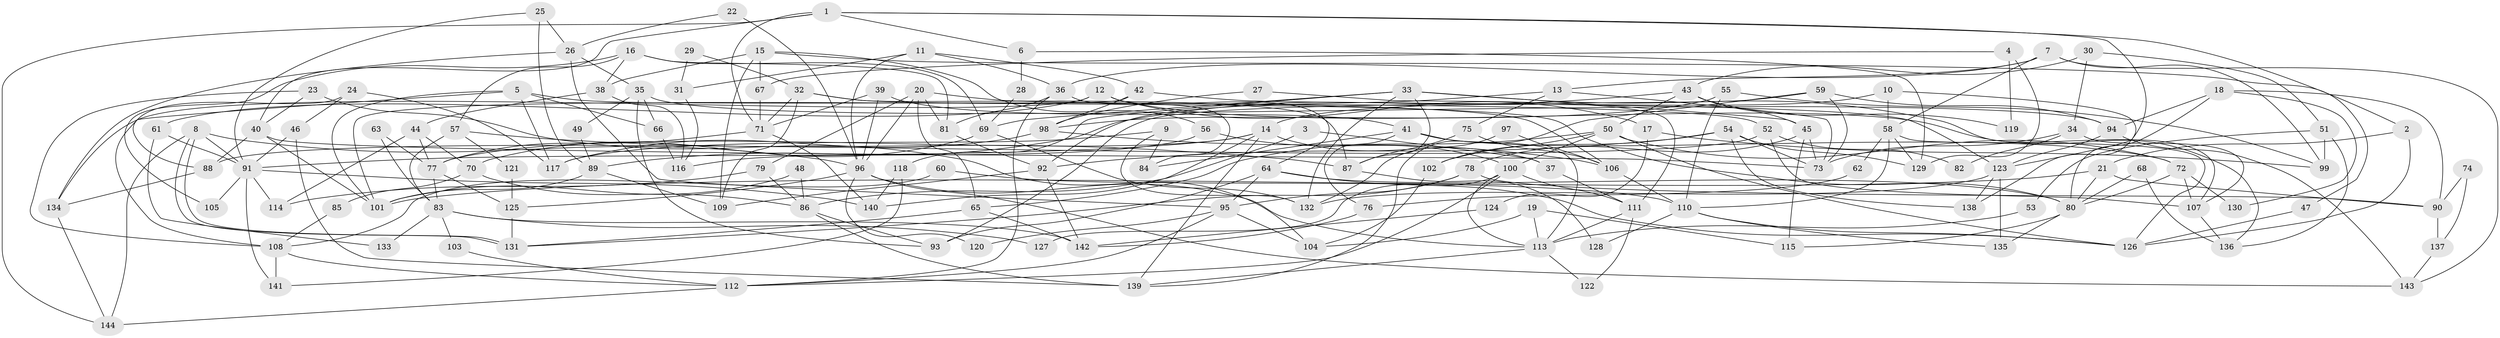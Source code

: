 // coarse degree distribution, {7: 0.0707070707070707, 3: 0.1717171717171717, 2: 0.16161616161616163, 4: 0.13131313131313133, 5: 0.1919191919191919, 6: 0.13131313131313133, 9: 0.04040404040404041, 8: 0.08080808080808081, 11: 0.010101010101010102, 10: 0.010101010101010102}
// Generated by graph-tools (version 1.1) at 2025/41/03/06/25 10:41:53]
// undirected, 144 vertices, 288 edges
graph export_dot {
graph [start="1"]
  node [color=gray90,style=filled];
  1;
  2;
  3;
  4;
  5;
  6;
  7;
  8;
  9;
  10;
  11;
  12;
  13;
  14;
  15;
  16;
  17;
  18;
  19;
  20;
  21;
  22;
  23;
  24;
  25;
  26;
  27;
  28;
  29;
  30;
  31;
  32;
  33;
  34;
  35;
  36;
  37;
  38;
  39;
  40;
  41;
  42;
  43;
  44;
  45;
  46;
  47;
  48;
  49;
  50;
  51;
  52;
  53;
  54;
  55;
  56;
  57;
  58;
  59;
  60;
  61;
  62;
  63;
  64;
  65;
  66;
  67;
  68;
  69;
  70;
  71;
  72;
  73;
  74;
  75;
  76;
  77;
  78;
  79;
  80;
  81;
  82;
  83;
  84;
  85;
  86;
  87;
  88;
  89;
  90;
  91;
  92;
  93;
  94;
  95;
  96;
  97;
  98;
  99;
  100;
  101;
  102;
  103;
  104;
  105;
  106;
  107;
  108;
  109;
  110;
  111;
  112;
  113;
  114;
  115;
  116;
  117;
  118;
  119;
  120;
  121;
  122;
  123;
  124;
  125;
  126;
  127;
  128;
  129;
  130;
  131;
  132;
  133;
  134;
  135;
  136;
  137;
  138;
  139;
  140;
  141;
  142;
  143;
  144;
  1 -- 144;
  1 -- 71;
  1 -- 2;
  1 -- 6;
  1 -- 40;
  1 -- 123;
  2 -- 126;
  2 -- 21;
  3 -- 37;
  3 -- 86;
  4 -- 129;
  4 -- 67;
  4 -- 119;
  5 -- 117;
  5 -- 106;
  5 -- 66;
  5 -- 101;
  5 -- 108;
  6 -- 129;
  6 -- 28;
  7 -- 58;
  7 -- 13;
  7 -- 36;
  7 -- 99;
  7 -- 143;
  8 -- 96;
  8 -- 131;
  8 -- 131;
  8 -- 91;
  8 -- 144;
  9 -- 132;
  9 -- 117;
  9 -- 84;
  10 -- 58;
  10 -- 14;
  10 -- 138;
  11 -- 36;
  11 -- 96;
  11 -- 31;
  11 -- 42;
  12 -- 64;
  12 -- 134;
  12 -- 17;
  12 -- 61;
  12 -- 136;
  13 -- 92;
  13 -- 75;
  13 -- 73;
  14 -- 91;
  14 -- 140;
  14 -- 37;
  14 -- 77;
  14 -- 139;
  15 -- 38;
  15 -- 109;
  15 -- 47;
  15 -- 56;
  15 -- 67;
  16 -- 57;
  16 -- 81;
  16 -- 38;
  16 -- 69;
  16 -- 105;
  17 -- 99;
  17 -- 124;
  18 -- 90;
  18 -- 94;
  18 -- 80;
  18 -- 130;
  19 -- 113;
  19 -- 104;
  19 -- 115;
  20 -- 52;
  20 -- 96;
  20 -- 65;
  20 -- 79;
  20 -- 81;
  21 -- 101;
  21 -- 80;
  21 -- 90;
  22 -- 96;
  22 -- 26;
  23 -- 40;
  23 -- 108;
  23 -- 104;
  24 -- 88;
  24 -- 46;
  24 -- 117;
  25 -- 91;
  25 -- 89;
  25 -- 26;
  26 -- 95;
  26 -- 35;
  26 -- 134;
  27 -- 111;
  27 -- 98;
  28 -- 69;
  29 -- 32;
  29 -- 31;
  30 -- 34;
  30 -- 43;
  30 -- 51;
  31 -- 116;
  32 -- 109;
  32 -- 80;
  32 -- 71;
  32 -- 87;
  33 -- 45;
  33 -- 69;
  33 -- 87;
  33 -- 107;
  33 -- 118;
  33 -- 132;
  34 -- 73;
  34 -- 107;
  34 -- 82;
  35 -- 94;
  35 -- 49;
  35 -- 66;
  35 -- 93;
  36 -- 84;
  36 -- 81;
  36 -- 112;
  37 -- 111;
  38 -- 116;
  38 -- 44;
  39 -- 41;
  39 -- 71;
  39 -- 96;
  40 -- 101;
  40 -- 73;
  40 -- 88;
  41 -- 72;
  41 -- 113;
  41 -- 76;
  41 -- 84;
  42 -- 123;
  42 -- 98;
  42 -- 101;
  43 -- 45;
  43 -- 50;
  43 -- 89;
  43 -- 119;
  44 -- 70;
  44 -- 77;
  44 -- 114;
  45 -- 73;
  45 -- 115;
  45 -- 78;
  46 -- 139;
  46 -- 91;
  47 -- 126;
  48 -- 101;
  48 -- 86;
  49 -- 89;
  50 -- 100;
  50 -- 65;
  50 -- 72;
  50 -- 102;
  50 -- 126;
  51 -- 136;
  51 -- 53;
  51 -- 99;
  52 -- 107;
  52 -- 88;
  52 -- 82;
  53 -- 113;
  54 -- 73;
  54 -- 102;
  54 -- 92;
  54 -- 129;
  54 -- 138;
  55 -- 110;
  55 -- 99;
  55 -- 98;
  56 -- 100;
  56 -- 116;
  57 -- 83;
  57 -- 87;
  57 -- 121;
  58 -- 110;
  58 -- 126;
  58 -- 62;
  58 -- 129;
  59 -- 139;
  59 -- 73;
  59 -- 93;
  59 -- 94;
  60 -- 110;
  60 -- 108;
  61 -- 91;
  61 -- 133;
  62 -- 76;
  63 -- 83;
  63 -- 77;
  64 -- 80;
  64 -- 93;
  64 -- 95;
  64 -- 126;
  65 -- 131;
  65 -- 142;
  66 -- 116;
  67 -- 71;
  68 -- 136;
  68 -- 80;
  69 -- 132;
  69 -- 70;
  70 -- 86;
  70 -- 85;
  71 -- 77;
  71 -- 140;
  72 -- 80;
  72 -- 107;
  72 -- 130;
  74 -- 90;
  74 -- 137;
  75 -- 106;
  75 -- 87;
  76 -- 142;
  77 -- 83;
  77 -- 125;
  78 -- 131;
  78 -- 90;
  78 -- 95;
  79 -- 114;
  79 -- 86;
  80 -- 115;
  80 -- 135;
  81 -- 92;
  83 -- 142;
  83 -- 103;
  83 -- 127;
  83 -- 133;
  85 -- 108;
  86 -- 93;
  86 -- 139;
  87 -- 128;
  88 -- 134;
  89 -- 101;
  89 -- 109;
  90 -- 137;
  91 -- 141;
  91 -- 105;
  91 -- 114;
  91 -- 140;
  92 -- 109;
  92 -- 142;
  94 -- 123;
  94 -- 143;
  95 -- 104;
  95 -- 112;
  95 -- 120;
  96 -- 143;
  96 -- 113;
  96 -- 120;
  96 -- 125;
  97 -- 106;
  97 -- 132;
  98 -- 106;
  98 -- 117;
  100 -- 112;
  100 -- 113;
  100 -- 111;
  100 -- 127;
  102 -- 104;
  103 -- 112;
  106 -- 110;
  107 -- 136;
  108 -- 112;
  108 -- 141;
  110 -- 126;
  110 -- 135;
  110 -- 128;
  111 -- 113;
  111 -- 122;
  112 -- 144;
  113 -- 139;
  113 -- 122;
  118 -- 140;
  118 -- 141;
  121 -- 125;
  123 -- 138;
  123 -- 132;
  123 -- 135;
  124 -- 142;
  125 -- 131;
  134 -- 144;
  137 -- 143;
}
